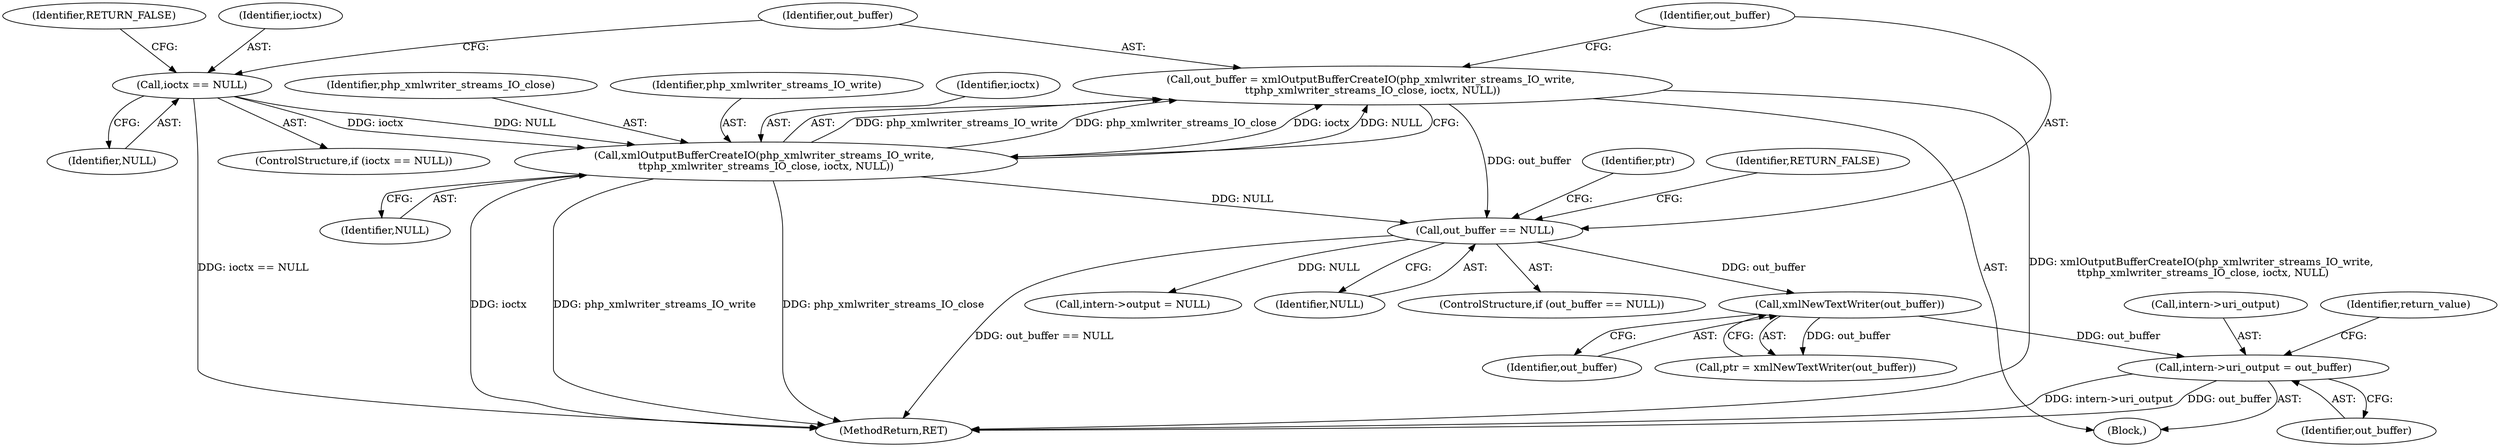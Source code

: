 digraph "0_php_4435b9142ff9813845d5c97ab29a5d637bedb257_8@pointer" {
"1000183" [label="(Call,intern->uri_output = out_buffer)"];
"1000161" [label="(Call,xmlNewTextWriter(out_buffer))"];
"1000154" [label="(Call,out_buffer == NULL)"];
"1000146" [label="(Call,out_buffer = xmlOutputBufferCreateIO(php_xmlwriter_streams_IO_write, \n\t\tphp_xmlwriter_streams_IO_close, ioctx, NULL))"];
"1000148" [label="(Call,xmlOutputBufferCreateIO(php_xmlwriter_streams_IO_write, \n\t\tphp_xmlwriter_streams_IO_close, ioctx, NULL))"];
"1000141" [label="(Call,ioctx == NULL)"];
"1000160" [label="(Identifier,ptr)"];
"1000104" [label="(Block,)"];
"1000150" [label="(Identifier,php_xmlwriter_streams_IO_close)"];
"1000156" [label="(Identifier,NULL)"];
"1000158" [label="(Identifier,RETURN_FALSE)"];
"1000146" [label="(Call,out_buffer = xmlOutputBufferCreateIO(php_xmlwriter_streams_IO_write, \n\t\tphp_xmlwriter_streams_IO_close, ioctx, NULL))"];
"1000187" [label="(Identifier,out_buffer)"];
"1000161" [label="(Call,xmlNewTextWriter(out_buffer))"];
"1000142" [label="(Identifier,ioctx)"];
"1000162" [label="(Identifier,out_buffer)"];
"1000155" [label="(Identifier,out_buffer)"];
"1000148" [label="(Call,xmlOutputBufferCreateIO(php_xmlwriter_streams_IO_write, \n\t\tphp_xmlwriter_streams_IO_close, ioctx, NULL))"];
"1000140" [label="(ControlStructure,if (ioctx == NULL))"];
"1000143" [label="(Identifier,NULL)"];
"1000154" [label="(Call,out_buffer == NULL)"];
"1000159" [label="(Call,ptr = xmlNewTextWriter(out_buffer))"];
"1000149" [label="(Identifier,php_xmlwriter_streams_IO_write)"];
"1000184" [label="(Call,intern->uri_output)"];
"1000190" [label="(Identifier,return_value)"];
"1000178" [label="(Call,intern->output = NULL)"];
"1000141" [label="(Call,ioctx == NULL)"];
"1000153" [label="(ControlStructure,if (out_buffer == NULL))"];
"1000147" [label="(Identifier,out_buffer)"];
"1000151" [label="(Identifier,ioctx)"];
"1000145" [label="(Identifier,RETURN_FALSE)"];
"1000183" [label="(Call,intern->uri_output = out_buffer)"];
"1000193" [label="(MethodReturn,RET)"];
"1000152" [label="(Identifier,NULL)"];
"1000183" -> "1000104"  [label="AST: "];
"1000183" -> "1000187"  [label="CFG: "];
"1000184" -> "1000183"  [label="AST: "];
"1000187" -> "1000183"  [label="AST: "];
"1000190" -> "1000183"  [label="CFG: "];
"1000183" -> "1000193"  [label="DDG: intern->uri_output"];
"1000183" -> "1000193"  [label="DDG: out_buffer"];
"1000161" -> "1000183"  [label="DDG: out_buffer"];
"1000161" -> "1000159"  [label="AST: "];
"1000161" -> "1000162"  [label="CFG: "];
"1000162" -> "1000161"  [label="AST: "];
"1000159" -> "1000161"  [label="CFG: "];
"1000161" -> "1000159"  [label="DDG: out_buffer"];
"1000154" -> "1000161"  [label="DDG: out_buffer"];
"1000154" -> "1000153"  [label="AST: "];
"1000154" -> "1000156"  [label="CFG: "];
"1000155" -> "1000154"  [label="AST: "];
"1000156" -> "1000154"  [label="AST: "];
"1000158" -> "1000154"  [label="CFG: "];
"1000160" -> "1000154"  [label="CFG: "];
"1000154" -> "1000193"  [label="DDG: out_buffer == NULL"];
"1000146" -> "1000154"  [label="DDG: out_buffer"];
"1000148" -> "1000154"  [label="DDG: NULL"];
"1000154" -> "1000178"  [label="DDG: NULL"];
"1000146" -> "1000104"  [label="AST: "];
"1000146" -> "1000148"  [label="CFG: "];
"1000147" -> "1000146"  [label="AST: "];
"1000148" -> "1000146"  [label="AST: "];
"1000155" -> "1000146"  [label="CFG: "];
"1000146" -> "1000193"  [label="DDG: xmlOutputBufferCreateIO(php_xmlwriter_streams_IO_write, \n\t\tphp_xmlwriter_streams_IO_close, ioctx, NULL)"];
"1000148" -> "1000146"  [label="DDG: php_xmlwriter_streams_IO_write"];
"1000148" -> "1000146"  [label="DDG: php_xmlwriter_streams_IO_close"];
"1000148" -> "1000146"  [label="DDG: ioctx"];
"1000148" -> "1000146"  [label="DDG: NULL"];
"1000148" -> "1000152"  [label="CFG: "];
"1000149" -> "1000148"  [label="AST: "];
"1000150" -> "1000148"  [label="AST: "];
"1000151" -> "1000148"  [label="AST: "];
"1000152" -> "1000148"  [label="AST: "];
"1000148" -> "1000193"  [label="DDG: ioctx"];
"1000148" -> "1000193"  [label="DDG: php_xmlwriter_streams_IO_write"];
"1000148" -> "1000193"  [label="DDG: php_xmlwriter_streams_IO_close"];
"1000141" -> "1000148"  [label="DDG: ioctx"];
"1000141" -> "1000148"  [label="DDG: NULL"];
"1000141" -> "1000140"  [label="AST: "];
"1000141" -> "1000143"  [label="CFG: "];
"1000142" -> "1000141"  [label="AST: "];
"1000143" -> "1000141"  [label="AST: "];
"1000145" -> "1000141"  [label="CFG: "];
"1000147" -> "1000141"  [label="CFG: "];
"1000141" -> "1000193"  [label="DDG: ioctx == NULL"];
}
